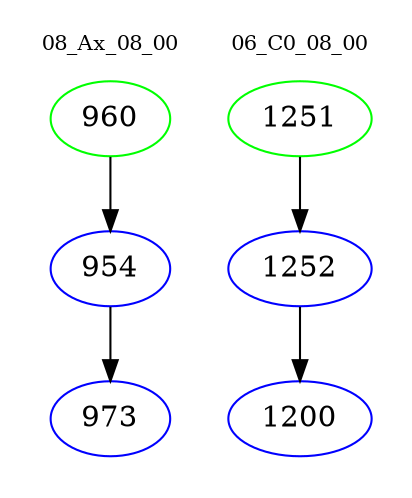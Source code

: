 digraph{
subgraph cluster_0 {
color = white
label = "08_Ax_08_00";
fontsize=10;
T0_960 [label="960", color="green"]
T0_960 -> T0_954 [color="black"]
T0_954 [label="954", color="blue"]
T0_954 -> T0_973 [color="black"]
T0_973 [label="973", color="blue"]
}
subgraph cluster_1 {
color = white
label = "06_C0_08_00";
fontsize=10;
T1_1251 [label="1251", color="green"]
T1_1251 -> T1_1252 [color="black"]
T1_1252 [label="1252", color="blue"]
T1_1252 -> T1_1200 [color="black"]
T1_1200 [label="1200", color="blue"]
}
}
